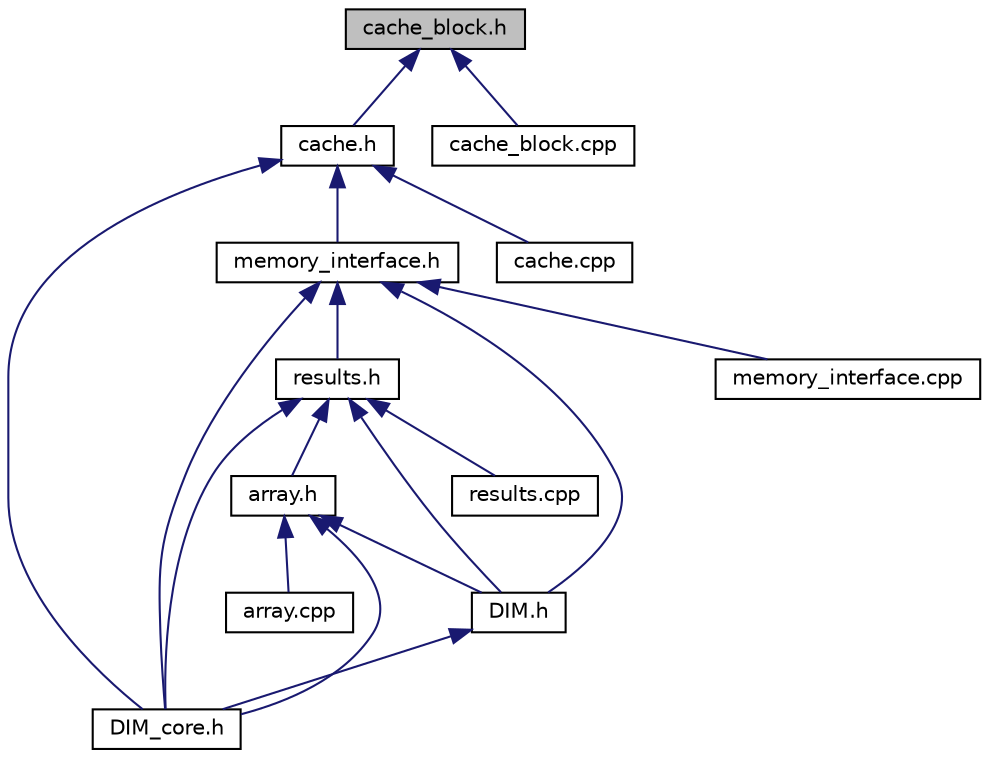digraph "cache_block.h"
{
  edge [fontname="Helvetica",fontsize="10",labelfontname="Helvetica",labelfontsize="10"];
  node [fontname="Helvetica",fontsize="10",shape=record];
  Node1 [label="cache_block.h",height=0.2,width=0.4,color="black", fillcolor="grey75", style="filled", fontcolor="black"];
  Node1 -> Node2 [dir="back",color="midnightblue",fontsize="10",style="solid",fontname="Helvetica"];
  Node2 [label="cache.h",height=0.2,width=0.4,color="black", fillcolor="white", style="filled",URL="$cache_8h.html",tooltip="Prototypes for the class which implements a basic cache memory. "];
  Node2 -> Node3 [dir="back",color="midnightblue",fontsize="10",style="solid",fontname="Helvetica"];
  Node3 [label="memory_interface.h",height=0.2,width=0.4,color="black", fillcolor="white", style="filled",URL="$memory__interface_8h.html",tooltip="Prototypes for the class which implements a basic memory interface. "];
  Node3 -> Node4 [dir="back",color="midnightblue",fontsize="10",style="solid",fontname="Helvetica"];
  Node4 [label="results.h",height=0.2,width=0.4,color="black", fillcolor="white", style="filled",URL="$results_8h.html",tooltip="Prototype of the class results and its methods. "];
  Node4 -> Node5 [dir="back",color="midnightblue",fontsize="10",style="solid",fontname="Helvetica"];
  Node5 [label="array.h",height=0.2,width=0.4,color="black", fillcolor="white", style="filled",URL="$array_8h.html",tooltip="Prototypes for the array class. "];
  Node5 -> Node6 [dir="back",color="midnightblue",fontsize="10",style="solid",fontname="Helvetica"];
  Node6 [label="array.cpp",height=0.2,width=0.4,color="black", fillcolor="white", style="filled",URL="$array_8cpp.html",tooltip="Implementation for the array class. "];
  Node5 -> Node7 [dir="back",color="midnightblue",fontsize="10",style="solid",fontname="Helvetica"];
  Node7 [label="DIM.h",height=0.2,width=0.4,color="black", fillcolor="white", style="filled",URL="$_d_i_m_8h_source.html"];
  Node7 -> Node8 [dir="back",color="midnightblue",fontsize="10",style="solid",fontname="Helvetica"];
  Node8 [label="DIM_core.h",height=0.2,width=0.4,color="black", fillcolor="white", style="filled",URL="$_d_i_m__core_8h_source.html"];
  Node5 -> Node8 [dir="back",color="midnightblue",fontsize="10",style="solid",fontname="Helvetica"];
  Node4 -> Node7 [dir="back",color="midnightblue",fontsize="10",style="solid",fontname="Helvetica"];
  Node4 -> Node8 [dir="back",color="midnightblue",fontsize="10",style="solid",fontname="Helvetica"];
  Node4 -> Node9 [dir="back",color="midnightblue",fontsize="10",style="solid",fontname="Helvetica"];
  Node9 [label="results.cpp",height=0.2,width=0.4,color="black", fillcolor="white", style="filled",URL="$results_8cpp.html",tooltip="Implementation of the class results and its methods. "];
  Node3 -> Node7 [dir="back",color="midnightblue",fontsize="10",style="solid",fontname="Helvetica"];
  Node3 -> Node8 [dir="back",color="midnightblue",fontsize="10",style="solid",fontname="Helvetica"];
  Node3 -> Node10 [dir="back",color="midnightblue",fontsize="10",style="solid",fontname="Helvetica"];
  Node10 [label="memory_interface.cpp",height=0.2,width=0.4,color="black", fillcolor="white", style="filled",URL="$memory__interface_8cpp.html",tooltip="Implementation of the clas which represents a basic memory interface. "];
  Node2 -> Node11 [dir="back",color="midnightblue",fontsize="10",style="solid",fontname="Helvetica"];
  Node11 [label="cache.cpp",height=0.2,width=0.4,color="black", fillcolor="white", style="filled",URL="$cache_8cpp.html",tooltip="Implementation for the cache class. "];
  Node2 -> Node8 [dir="back",color="midnightblue",fontsize="10",style="solid",fontname="Helvetica"];
  Node1 -> Node12 [dir="back",color="midnightblue",fontsize="10",style="solid",fontname="Helvetica"];
  Node12 [label="cache_block.cpp",height=0.2,width=0.4,color="black", fillcolor="white", style="filled",URL="$cache__block_8cpp.html",tooltip="Implementation of the prototypes for the class which implements a basic cache memory block..."];
}
